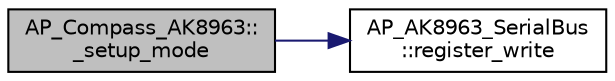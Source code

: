 digraph "AP_Compass_AK8963::_setup_mode"
{
 // INTERACTIVE_SVG=YES
  edge [fontname="Helvetica",fontsize="10",labelfontname="Helvetica",labelfontsize="10"];
  node [fontname="Helvetica",fontsize="10",shape=record];
  rankdir="LR";
  Node1 [label="AP_Compass_AK8963::\l_setup_mode",height=0.2,width=0.4,color="black", fillcolor="grey75", style="filled", fontcolor="black"];
  Node1 -> Node2 [color="midnightblue",fontsize="10",style="solid",fontname="Helvetica"];
  Node2 [label="AP_AK8963_SerialBus\l::register_write",height=0.2,width=0.4,color="black", fillcolor="white", style="filled",URL="$classAP__AK8963__SerialBus.html#a961c54f77f013bc0a59f865c37d604d1"];
}
